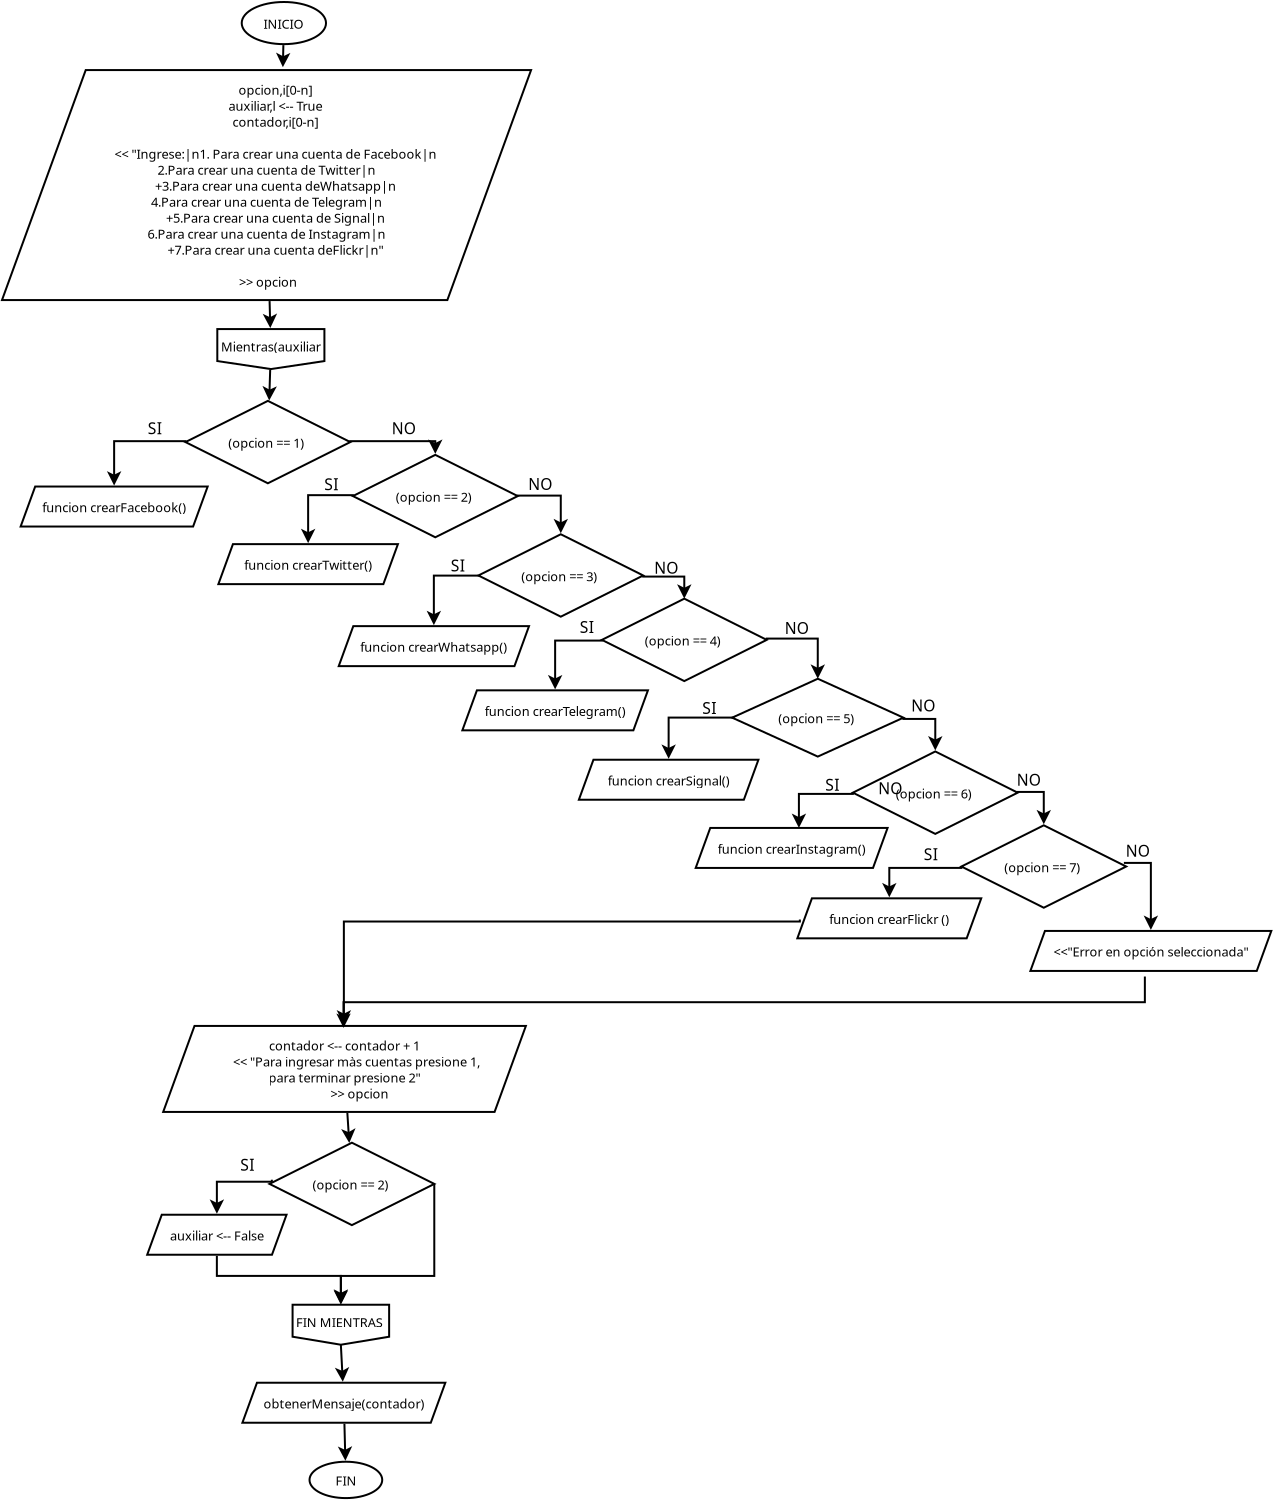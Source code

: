 <?xml version="1.0" encoding="UTF-8"?>
<dia:diagram xmlns:dia="http://www.lysator.liu.se/~alla/dia/">
  <dia:layer name="Fondo" visible="true" active="true">
    <dia:object type="Flowchart - Ellipse" version="0" id="O0">
      <dia:attribute name="obj_pos">
        <dia:point val="25.309,2.105"/>
      </dia:attribute>
      <dia:attribute name="obj_bb">
        <dia:rectangle val="25.259,2.055;29.541,4.245"/>
      </dia:attribute>
      <dia:attribute name="elem_corner">
        <dia:point val="25.309,2.105"/>
      </dia:attribute>
      <dia:attribute name="elem_width">
        <dia:real val="4.182"/>
      </dia:attribute>
      <dia:attribute name="elem_height">
        <dia:real val="2.091"/>
      </dia:attribute>
      <dia:attribute name="show_background">
        <dia:boolean val="true"/>
      </dia:attribute>
      <dia:attribute name="padding">
        <dia:real val="0.354"/>
      </dia:attribute>
      <dia:attribute name="text">
        <dia:composite type="text">
          <dia:attribute name="string">
            <dia:string>#INICIO#</dia:string>
          </dia:attribute>
          <dia:attribute name="font">
            <dia:font family="sans" style="0" name="Helvetica"/>
          </dia:attribute>
          <dia:attribute name="height">
            <dia:real val="0.8"/>
          </dia:attribute>
          <dia:attribute name="pos">
            <dia:point val="27.4,3.39"/>
          </dia:attribute>
          <dia:attribute name="color">
            <dia:color val="#000000"/>
          </dia:attribute>
          <dia:attribute name="alignment">
            <dia:enum val="1"/>
          </dia:attribute>
        </dia:composite>
      </dia:attribute>
    </dia:object>
    <dia:object type="Flowchart - Parallelogram" version="0" id="O1">
      <dia:attribute name="obj_pos">
        <dia:point val="13.548,5.5"/>
      </dia:attribute>
      <dia:attribute name="obj_bb">
        <dia:rectangle val="13.498,5.45;39.569,17.05"/>
      </dia:attribute>
      <dia:attribute name="elem_corner">
        <dia:point val="13.548,5.5"/>
      </dia:attribute>
      <dia:attribute name="elem_width">
        <dia:real val="25.971"/>
      </dia:attribute>
      <dia:attribute name="elem_height">
        <dia:real val="11.5"/>
      </dia:attribute>
      <dia:attribute name="border_width">
        <dia:real val="0.1"/>
      </dia:attribute>
      <dia:attribute name="show_background">
        <dia:boolean val="true"/>
      </dia:attribute>
      <dia:attribute name="shear_angle">
        <dia:real val="70"/>
      </dia:attribute>
      <dia:attribute name="padding">
        <dia:real val="0.5"/>
      </dia:attribute>
      <dia:attribute name="text">
        <dia:composite type="text">
          <dia:attribute name="string">
            <dia:string>#      opcion,i[0-n]
      auxiliar,l &lt;-- True
      contador,i[0-n]

      &lt;&lt; "Ingrese:|n1. Para crear una cuenta de Facebook|n
2.Para crear una cuenta de Twitter|n
      +3.Para crear una cuenta deWhatsapp|n
4.Para crear una cuenta de Telegram|n
      +5.Para crear una cuenta de Signal|n
6.Para crear una cuenta de Instagram|n
      +7.Para crear una cuenta deFlickr|n"

 &gt;&gt; opcion#</dia:string>
          </dia:attribute>
          <dia:attribute name="font">
            <dia:font family="sans" style="0" name="Helvetica"/>
          </dia:attribute>
          <dia:attribute name="height">
            <dia:real val="0.8"/>
          </dia:attribute>
          <dia:attribute name="pos">
            <dia:point val="26.534,6.69"/>
          </dia:attribute>
          <dia:attribute name="color">
            <dia:color val="#000000"/>
          </dia:attribute>
          <dia:attribute name="alignment">
            <dia:enum val="1"/>
          </dia:attribute>
        </dia:composite>
      </dia:attribute>
    </dia:object>
    <dia:object type="Flowchart - Off Page Connector" version="1" id="O2">
      <dia:attribute name="obj_pos">
        <dia:point val="24.146,18.45"/>
      </dia:attribute>
      <dia:attribute name="obj_bb">
        <dia:rectangle val="24.096,18.4;29.404,20.501"/>
      </dia:attribute>
      <dia:attribute name="meta">
        <dia:composite type="dict"/>
      </dia:attribute>
      <dia:attribute name="elem_corner">
        <dia:point val="24.146,18.45"/>
      </dia:attribute>
      <dia:attribute name="elem_width">
        <dia:real val="5.207"/>
      </dia:attribute>
      <dia:attribute name="elem_height">
        <dia:real val="2"/>
      </dia:attribute>
      <dia:attribute name="line_width">
        <dia:real val="0.1"/>
      </dia:attribute>
      <dia:attribute name="line_colour">
        <dia:color val="#000000"/>
      </dia:attribute>
      <dia:attribute name="fill_colour">
        <dia:color val="#ffffff"/>
      </dia:attribute>
      <dia:attribute name="show_background">
        <dia:boolean val="true"/>
      </dia:attribute>
      <dia:attribute name="line_style">
        <dia:enum val="0"/>
        <dia:real val="1"/>
      </dia:attribute>
      <dia:attribute name="padding">
        <dia:real val="0.1"/>
      </dia:attribute>
      <dia:attribute name="text">
        <dia:composite type="text">
          <dia:attribute name="string">
            <dia:string>#Mientras(auxiliar#</dia:string>
          </dia:attribute>
          <dia:attribute name="font">
            <dia:font family="sans" style="0" name="Helvetica"/>
          </dia:attribute>
          <dia:attribute name="height">
            <dia:real val="0.8"/>
          </dia:attribute>
          <dia:attribute name="pos">
            <dia:point val="26.75,19.49"/>
          </dia:attribute>
          <dia:attribute name="color">
            <dia:color val="#000000"/>
          </dia:attribute>
          <dia:attribute name="alignment">
            <dia:enum val="1"/>
          </dia:attribute>
        </dia:composite>
      </dia:attribute>
      <dia:attribute name="flip_horizontal">
        <dia:boolean val="false"/>
      </dia:attribute>
      <dia:attribute name="flip_vertical">
        <dia:boolean val="false"/>
      </dia:attribute>
      <dia:attribute name="subscale">
        <dia:real val="1"/>
      </dia:attribute>
    </dia:object>
    <dia:object type="Flowchart - Diamond" version="0" id="O3">
      <dia:attribute name="obj_pos">
        <dia:point val="22.479,22.04"/>
      </dia:attribute>
      <dia:attribute name="obj_bb">
        <dia:rectangle val="22.429,21.99;30.771,26.21"/>
      </dia:attribute>
      <dia:attribute name="elem_corner">
        <dia:point val="22.479,22.04"/>
      </dia:attribute>
      <dia:attribute name="elem_width">
        <dia:real val="8.241"/>
      </dia:attribute>
      <dia:attribute name="elem_height">
        <dia:real val="4.121"/>
      </dia:attribute>
      <dia:attribute name="show_background">
        <dia:boolean val="true"/>
      </dia:attribute>
      <dia:attribute name="padding">
        <dia:real val="0.354"/>
      </dia:attribute>
      <dia:attribute name="text">
        <dia:composite type="text">
          <dia:attribute name="string">
            <dia:string>#(opcion == 1) #</dia:string>
          </dia:attribute>
          <dia:attribute name="font">
            <dia:font family="sans" style="0" name="Helvetica"/>
          </dia:attribute>
          <dia:attribute name="height">
            <dia:real val="0.8"/>
          </dia:attribute>
          <dia:attribute name="pos">
            <dia:point val="26.6,24.34"/>
          </dia:attribute>
          <dia:attribute name="color">
            <dia:color val="#000000"/>
          </dia:attribute>
          <dia:attribute name="alignment">
            <dia:enum val="1"/>
          </dia:attribute>
        </dia:composite>
      </dia:attribute>
    </dia:object>
    <dia:object type="Flowchart - Diamond" version="0" id="O4">
      <dia:attribute name="obj_pos">
        <dia:point val="30.85,24.74"/>
      </dia:attribute>
      <dia:attribute name="obj_bb">
        <dia:rectangle val="30.8,24.69;39.141,28.911"/>
      </dia:attribute>
      <dia:attribute name="elem_corner">
        <dia:point val="30.85,24.74"/>
      </dia:attribute>
      <dia:attribute name="elem_width">
        <dia:real val="8.241"/>
      </dia:attribute>
      <dia:attribute name="elem_height">
        <dia:real val="4.121"/>
      </dia:attribute>
      <dia:attribute name="show_background">
        <dia:boolean val="true"/>
      </dia:attribute>
      <dia:attribute name="padding">
        <dia:real val="0.354"/>
      </dia:attribute>
      <dia:attribute name="text">
        <dia:composite type="text">
          <dia:attribute name="string">
            <dia:string>#(opcion == 2) #</dia:string>
          </dia:attribute>
          <dia:attribute name="font">
            <dia:font family="sans" style="0" name="Helvetica"/>
          </dia:attribute>
          <dia:attribute name="height">
            <dia:real val="0.8"/>
          </dia:attribute>
          <dia:attribute name="pos">
            <dia:point val="34.971,27.04"/>
          </dia:attribute>
          <dia:attribute name="color">
            <dia:color val="#000000"/>
          </dia:attribute>
          <dia:attribute name="alignment">
            <dia:enum val="1"/>
          </dia:attribute>
        </dia:composite>
      </dia:attribute>
    </dia:object>
    <dia:object type="Flowchart - Diamond" version="0" id="O5">
      <dia:attribute name="obj_pos">
        <dia:point val="37.125,28.71"/>
      </dia:attribute>
      <dia:attribute name="obj_bb">
        <dia:rectangle val="37.075,28.66;45.416,32.881"/>
      </dia:attribute>
      <dia:attribute name="elem_corner">
        <dia:point val="37.125,28.71"/>
      </dia:attribute>
      <dia:attribute name="elem_width">
        <dia:real val="8.241"/>
      </dia:attribute>
      <dia:attribute name="elem_height">
        <dia:real val="4.121"/>
      </dia:attribute>
      <dia:attribute name="show_background">
        <dia:boolean val="true"/>
      </dia:attribute>
      <dia:attribute name="padding">
        <dia:real val="0.354"/>
      </dia:attribute>
      <dia:attribute name="text">
        <dia:composite type="text">
          <dia:attribute name="string">
            <dia:string>#(opcion == 3) #</dia:string>
          </dia:attribute>
          <dia:attribute name="font">
            <dia:font family="sans" style="0" name="Helvetica"/>
          </dia:attribute>
          <dia:attribute name="height">
            <dia:real val="0.8"/>
          </dia:attribute>
          <dia:attribute name="pos">
            <dia:point val="41.246,31.01"/>
          </dia:attribute>
          <dia:attribute name="color">
            <dia:color val="#000000"/>
          </dia:attribute>
          <dia:attribute name="alignment">
            <dia:enum val="1"/>
          </dia:attribute>
        </dia:composite>
      </dia:attribute>
    </dia:object>
    <dia:object type="Flowchart - Diamond" version="0" id="O6">
      <dia:attribute name="obj_pos">
        <dia:point val="43.3,31.93"/>
      </dia:attribute>
      <dia:attribute name="obj_bb">
        <dia:rectangle val="43.25,31.88;51.591,36.101"/>
      </dia:attribute>
      <dia:attribute name="elem_corner">
        <dia:point val="43.3,31.93"/>
      </dia:attribute>
      <dia:attribute name="elem_width">
        <dia:real val="8.241"/>
      </dia:attribute>
      <dia:attribute name="elem_height">
        <dia:real val="4.121"/>
      </dia:attribute>
      <dia:attribute name="show_background">
        <dia:boolean val="true"/>
      </dia:attribute>
      <dia:attribute name="padding">
        <dia:real val="0.354"/>
      </dia:attribute>
      <dia:attribute name="text">
        <dia:composite type="text">
          <dia:attribute name="string">
            <dia:string>#(opcion == 4) #</dia:string>
          </dia:attribute>
          <dia:attribute name="font">
            <dia:font family="sans" style="0" name="Helvetica"/>
          </dia:attribute>
          <dia:attribute name="height">
            <dia:real val="0.8"/>
          </dia:attribute>
          <dia:attribute name="pos">
            <dia:point val="47.421,34.23"/>
          </dia:attribute>
          <dia:attribute name="color">
            <dia:color val="#000000"/>
          </dia:attribute>
          <dia:attribute name="alignment">
            <dia:enum val="1"/>
          </dia:attribute>
        </dia:composite>
      </dia:attribute>
    </dia:object>
    <dia:object type="Flowchart - Diamond" version="0" id="O7">
      <dia:attribute name="obj_pos">
        <dia:point val="49.814,35.934"/>
      </dia:attribute>
      <dia:attribute name="obj_bb">
        <dia:rectangle val="49.764,35.883;58.426,39.876"/>
      </dia:attribute>
      <dia:attribute name="elem_corner">
        <dia:point val="49.814,35.934"/>
      </dia:attribute>
      <dia:attribute name="elem_width">
        <dia:real val="8.563"/>
      </dia:attribute>
      <dia:attribute name="elem_height">
        <dia:real val="3.892"/>
      </dia:attribute>
      <dia:attribute name="show_background">
        <dia:boolean val="true"/>
      </dia:attribute>
      <dia:attribute name="padding">
        <dia:real val="0.354"/>
      </dia:attribute>
      <dia:attribute name="text">
        <dia:composite type="text">
          <dia:attribute name="string">
            <dia:string>#(opcion == 5) #</dia:string>
          </dia:attribute>
          <dia:attribute name="font">
            <dia:font family="sans" style="0" name="Helvetica"/>
          </dia:attribute>
          <dia:attribute name="height">
            <dia:real val="0.8"/>
          </dia:attribute>
          <dia:attribute name="pos">
            <dia:point val="54.095,38.12"/>
          </dia:attribute>
          <dia:attribute name="color">
            <dia:color val="#000000"/>
          </dia:attribute>
          <dia:attribute name="alignment">
            <dia:enum val="1"/>
          </dia:attribute>
        </dia:composite>
      </dia:attribute>
    </dia:object>
    <dia:object type="Flowchart - Diamond" version="0" id="O8">
      <dia:attribute name="obj_pos">
        <dia:point val="55.85,39.57"/>
      </dia:attribute>
      <dia:attribute name="obj_bb">
        <dia:rectangle val="55.8,39.52;64.141,43.741"/>
      </dia:attribute>
      <dia:attribute name="elem_corner">
        <dia:point val="55.85,39.57"/>
      </dia:attribute>
      <dia:attribute name="elem_width">
        <dia:real val="8.241"/>
      </dia:attribute>
      <dia:attribute name="elem_height">
        <dia:real val="4.121"/>
      </dia:attribute>
      <dia:attribute name="show_background">
        <dia:boolean val="true"/>
      </dia:attribute>
      <dia:attribute name="padding">
        <dia:real val="0.354"/>
      </dia:attribute>
      <dia:attribute name="text">
        <dia:composite type="text">
          <dia:attribute name="string">
            <dia:string>#(opcion == 6) #</dia:string>
          </dia:attribute>
          <dia:attribute name="font">
            <dia:font family="sans" style="0" name="Helvetica"/>
          </dia:attribute>
          <dia:attribute name="height">
            <dia:real val="0.8"/>
          </dia:attribute>
          <dia:attribute name="pos">
            <dia:point val="59.971,41.87"/>
          </dia:attribute>
          <dia:attribute name="color">
            <dia:color val="#000000"/>
          </dia:attribute>
          <dia:attribute name="alignment">
            <dia:enum val="1"/>
          </dia:attribute>
        </dia:composite>
      </dia:attribute>
    </dia:object>
    <dia:object type="Flowchart - Parallelogram" version="0" id="O9">
      <dia:attribute name="obj_pos">
        <dia:point val="30.34,33.305"/>
      </dia:attribute>
      <dia:attribute name="obj_bb">
        <dia:rectangle val="30.29,33.255;39.51,35.355"/>
      </dia:attribute>
      <dia:attribute name="elem_corner">
        <dia:point val="30.34,33.305"/>
      </dia:attribute>
      <dia:attribute name="elem_width">
        <dia:real val="9.119"/>
      </dia:attribute>
      <dia:attribute name="elem_height">
        <dia:real val="2"/>
      </dia:attribute>
      <dia:attribute name="show_background">
        <dia:boolean val="true"/>
      </dia:attribute>
      <dia:attribute name="shear_angle">
        <dia:real val="70"/>
      </dia:attribute>
      <dia:attribute name="padding">
        <dia:real val="0.5"/>
      </dia:attribute>
      <dia:attribute name="text">
        <dia:composite type="text">
          <dia:attribute name="string">
            <dia:string>#funcion crearWhatsapp()#</dia:string>
          </dia:attribute>
          <dia:attribute name="font">
            <dia:font family="sans" style="0" name="Helvetica"/>
          </dia:attribute>
          <dia:attribute name="height">
            <dia:real val="0.8"/>
          </dia:attribute>
          <dia:attribute name="pos">
            <dia:point val="34.9,34.545"/>
          </dia:attribute>
          <dia:attribute name="color">
            <dia:color val="#000000"/>
          </dia:attribute>
          <dia:attribute name="alignment">
            <dia:enum val="1"/>
          </dia:attribute>
        </dia:composite>
      </dia:attribute>
    </dia:object>
    <dia:object type="Flowchart - Parallelogram" version="0" id="O10">
      <dia:attribute name="obj_pos">
        <dia:point val="14.425,26.325"/>
      </dia:attribute>
      <dia:attribute name="obj_bb">
        <dia:rectangle val="14.375,26.275;23.452,28.375"/>
      </dia:attribute>
      <dia:attribute name="elem_corner">
        <dia:point val="14.425,26.325"/>
      </dia:attribute>
      <dia:attribute name="elem_width">
        <dia:real val="8.977"/>
      </dia:attribute>
      <dia:attribute name="elem_height">
        <dia:real val="2"/>
      </dia:attribute>
      <dia:attribute name="show_background">
        <dia:boolean val="true"/>
      </dia:attribute>
      <dia:attribute name="shear_angle">
        <dia:real val="70"/>
      </dia:attribute>
      <dia:attribute name="padding">
        <dia:real val="0.5"/>
      </dia:attribute>
      <dia:attribute name="text">
        <dia:composite type="text">
          <dia:attribute name="string">
            <dia:string>#funcion crearFacebook()#</dia:string>
          </dia:attribute>
          <dia:attribute name="font">
            <dia:font family="sans" style="0" name="Helvetica"/>
          </dia:attribute>
          <dia:attribute name="height">
            <dia:real val="0.8"/>
          </dia:attribute>
          <dia:attribute name="pos">
            <dia:point val="18.913,27.565"/>
          </dia:attribute>
          <dia:attribute name="color">
            <dia:color val="#000000"/>
          </dia:attribute>
          <dia:attribute name="alignment">
            <dia:enum val="1"/>
          </dia:attribute>
        </dia:composite>
      </dia:attribute>
    </dia:object>
    <dia:object type="Flowchart - Parallelogram" version="0" id="O11">
      <dia:attribute name="obj_pos">
        <dia:point val="48.191,43.395"/>
      </dia:attribute>
      <dia:attribute name="obj_bb">
        <dia:rectangle val="48.141,43.345;57.435,45.445"/>
      </dia:attribute>
      <dia:attribute name="elem_corner">
        <dia:point val="48.191,43.395"/>
      </dia:attribute>
      <dia:attribute name="elem_width">
        <dia:real val="9.194"/>
      </dia:attribute>
      <dia:attribute name="elem_height">
        <dia:real val="2"/>
      </dia:attribute>
      <dia:attribute name="border_width">
        <dia:real val="0.1"/>
      </dia:attribute>
      <dia:attribute name="show_background">
        <dia:boolean val="true"/>
      </dia:attribute>
      <dia:attribute name="shear_angle">
        <dia:real val="70"/>
      </dia:attribute>
      <dia:attribute name="padding">
        <dia:real val="0.5"/>
      </dia:attribute>
      <dia:attribute name="text">
        <dia:composite type="text">
          <dia:attribute name="string">
            <dia:string>#funcion crearInstagram()#</dia:string>
          </dia:attribute>
          <dia:attribute name="font">
            <dia:font family="sans" style="0" name="Helvetica"/>
          </dia:attribute>
          <dia:attribute name="height">
            <dia:real val="0.8"/>
          </dia:attribute>
          <dia:attribute name="pos">
            <dia:point val="52.788,44.635"/>
          </dia:attribute>
          <dia:attribute name="color">
            <dia:color val="#000000"/>
          </dia:attribute>
          <dia:attribute name="alignment">
            <dia:enum val="1"/>
          </dia:attribute>
        </dia:composite>
      </dia:attribute>
    </dia:object>
    <dia:object type="Flowchart - Parallelogram" version="0" id="O12">
      <dia:attribute name="obj_pos">
        <dia:point val="36.475,36.515"/>
      </dia:attribute>
      <dia:attribute name="obj_bb">
        <dia:rectangle val="36.425,36.465;45.502,38.565"/>
      </dia:attribute>
      <dia:attribute name="elem_corner">
        <dia:point val="36.475,36.515"/>
      </dia:attribute>
      <dia:attribute name="elem_width">
        <dia:real val="8.977"/>
      </dia:attribute>
      <dia:attribute name="elem_height">
        <dia:real val="2"/>
      </dia:attribute>
      <dia:attribute name="show_background">
        <dia:boolean val="true"/>
      </dia:attribute>
      <dia:attribute name="shear_angle">
        <dia:real val="70"/>
      </dia:attribute>
      <dia:attribute name="padding">
        <dia:real val="0.5"/>
      </dia:attribute>
      <dia:attribute name="text">
        <dia:composite type="text">
          <dia:attribute name="string">
            <dia:string>#funcion crearTelegram()#</dia:string>
          </dia:attribute>
          <dia:attribute name="font">
            <dia:font family="sans" style="0" name="Helvetica"/>
          </dia:attribute>
          <dia:attribute name="height">
            <dia:real val="0.8"/>
          </dia:attribute>
          <dia:attribute name="pos">
            <dia:point val="40.963,37.755"/>
          </dia:attribute>
          <dia:attribute name="color">
            <dia:color val="#000000"/>
          </dia:attribute>
          <dia:attribute name="alignment">
            <dia:enum val="1"/>
          </dia:attribute>
        </dia:composite>
      </dia:attribute>
    </dia:object>
    <dia:object type="Flowchart - Parallelogram" version="0" id="O13">
      <dia:attribute name="obj_pos">
        <dia:point val="42.15,39.985"/>
      </dia:attribute>
      <dia:attribute name="obj_bb">
        <dia:rectangle val="42.1,39.935;51.177,42.035"/>
      </dia:attribute>
      <dia:attribute name="elem_corner">
        <dia:point val="42.15,39.985"/>
      </dia:attribute>
      <dia:attribute name="elem_width">
        <dia:real val="8.977"/>
      </dia:attribute>
      <dia:attribute name="elem_height">
        <dia:real val="2"/>
      </dia:attribute>
      <dia:attribute name="show_background">
        <dia:boolean val="true"/>
      </dia:attribute>
      <dia:attribute name="shear_angle">
        <dia:real val="70"/>
      </dia:attribute>
      <dia:attribute name="padding">
        <dia:real val="0.5"/>
      </dia:attribute>
      <dia:attribute name="text">
        <dia:composite type="text">
          <dia:attribute name="string">
            <dia:string>#funcion crearSignal()#</dia:string>
          </dia:attribute>
          <dia:attribute name="font">
            <dia:font family="sans" style="0" name="Helvetica"/>
          </dia:attribute>
          <dia:attribute name="height">
            <dia:real val="0.8"/>
          </dia:attribute>
          <dia:attribute name="pos">
            <dia:point val="46.638,41.225"/>
          </dia:attribute>
          <dia:attribute name="color">
            <dia:color val="#000000"/>
          </dia:attribute>
          <dia:attribute name="alignment">
            <dia:enum val="1"/>
          </dia:attribute>
        </dia:composite>
      </dia:attribute>
    </dia:object>
    <dia:object type="Flowchart - Parallelogram" version="0" id="O14">
      <dia:attribute name="obj_pos">
        <dia:point val="24.125,29.205"/>
      </dia:attribute>
      <dia:attribute name="obj_bb">
        <dia:rectangle val="24.075,29.155;33.152,31.255"/>
      </dia:attribute>
      <dia:attribute name="elem_corner">
        <dia:point val="24.125,29.205"/>
      </dia:attribute>
      <dia:attribute name="elem_width">
        <dia:real val="8.977"/>
      </dia:attribute>
      <dia:attribute name="elem_height">
        <dia:real val="2"/>
      </dia:attribute>
      <dia:attribute name="show_background">
        <dia:boolean val="true"/>
      </dia:attribute>
      <dia:attribute name="shear_angle">
        <dia:real val="70"/>
      </dia:attribute>
      <dia:attribute name="padding">
        <dia:real val="0.5"/>
      </dia:attribute>
      <dia:attribute name="text">
        <dia:composite type="text">
          <dia:attribute name="string">
            <dia:string>#funcion crearTwitter()#</dia:string>
          </dia:attribute>
          <dia:attribute name="font">
            <dia:font family="sans" style="0" name="Helvetica"/>
          </dia:attribute>
          <dia:attribute name="height">
            <dia:real val="0.8"/>
          </dia:attribute>
          <dia:attribute name="pos">
            <dia:point val="28.613,30.445"/>
          </dia:attribute>
          <dia:attribute name="color">
            <dia:color val="#000000"/>
          </dia:attribute>
          <dia:attribute name="alignment">
            <dia:enum val="1"/>
          </dia:attribute>
        </dia:composite>
      </dia:attribute>
    </dia:object>
    <dia:object type="Standard - ZigZagLine" version="1" id="O15">
      <dia:attribute name="obj_pos">
        <dia:point val="22.479,24.1"/>
      </dia:attribute>
      <dia:attribute name="obj_bb">
        <dia:rectangle val="18.552,24.005;22.529,26.388"/>
      </dia:attribute>
      <dia:attribute name="orth_points">
        <dia:point val="22.479,24.1"/>
        <dia:point val="22.479,24.055"/>
        <dia:point val="18.913,24.055"/>
        <dia:point val="18.913,26.276"/>
      </dia:attribute>
      <dia:attribute name="orth_orient">
        <dia:enum val="1"/>
        <dia:enum val="0"/>
        <dia:enum val="1"/>
      </dia:attribute>
      <dia:attribute name="autorouting">
        <dia:boolean val="false"/>
      </dia:attribute>
      <dia:attribute name="end_arrow">
        <dia:enum val="22"/>
      </dia:attribute>
      <dia:attribute name="end_arrow_length">
        <dia:real val="0.5"/>
      </dia:attribute>
      <dia:attribute name="end_arrow_width">
        <dia:real val="0.5"/>
      </dia:attribute>
      <dia:connections>
        <dia:connection handle="0" to="O3" connection="12"/>
        <dia:connection handle="1" to="O10" connection="16"/>
      </dia:connections>
    </dia:object>
    <dia:object type="Standard - ZigZagLine" version="1" id="O16">
      <dia:attribute name="obj_pos">
        <dia:point val="30.721,24.1"/>
      </dia:attribute>
      <dia:attribute name="obj_bb">
        <dia:rectangle val="30.671,24.005;35.333,24.802"/>
      </dia:attribute>
      <dia:attribute name="orth_points">
        <dia:point val="30.721,24.1"/>
        <dia:point val="30.721,24.055"/>
        <dia:point val="34.971,24.055"/>
        <dia:point val="34.971,24.69"/>
      </dia:attribute>
      <dia:attribute name="orth_orient">
        <dia:enum val="1"/>
        <dia:enum val="0"/>
        <dia:enum val="1"/>
      </dia:attribute>
      <dia:attribute name="autorouting">
        <dia:boolean val="false"/>
      </dia:attribute>
      <dia:attribute name="end_arrow">
        <dia:enum val="22"/>
      </dia:attribute>
      <dia:attribute name="end_arrow_length">
        <dia:real val="0.5"/>
      </dia:attribute>
      <dia:attribute name="end_arrow_width">
        <dia:real val="0.5"/>
      </dia:attribute>
      <dia:connections>
        <dia:connection handle="0" to="O3" connection="4"/>
        <dia:connection handle="1" to="O4" connection="16"/>
      </dia:connections>
    </dia:object>
    <dia:object type="Standard - ZigZagLine" version="1" id="O17">
      <dia:attribute name="obj_pos">
        <dia:point val="30.85,26.8"/>
      </dia:attribute>
      <dia:attribute name="obj_bb">
        <dia:rectangle val="28.252,26.705;30.9,29.267"/>
      </dia:attribute>
      <dia:attribute name="orth_points">
        <dia:point val="30.85,26.8"/>
        <dia:point val="30.85,26.755"/>
        <dia:point val="28.613,26.755"/>
        <dia:point val="28.613,29.155"/>
      </dia:attribute>
      <dia:attribute name="orth_orient">
        <dia:enum val="1"/>
        <dia:enum val="0"/>
        <dia:enum val="1"/>
      </dia:attribute>
      <dia:attribute name="autorouting">
        <dia:boolean val="false"/>
      </dia:attribute>
      <dia:attribute name="end_arrow">
        <dia:enum val="22"/>
      </dia:attribute>
      <dia:attribute name="end_arrow_length">
        <dia:real val="0.5"/>
      </dia:attribute>
      <dia:attribute name="end_arrow_width">
        <dia:real val="0.5"/>
      </dia:attribute>
      <dia:connections>
        <dia:connection handle="0" to="O4" connection="12"/>
        <dia:connection handle="1" to="O14" connection="16"/>
      </dia:connections>
    </dia:object>
    <dia:object type="Standard - ZigZagLine" version="1" id="O18">
      <dia:attribute name="obj_pos">
        <dia:point val="39.091,26.8"/>
      </dia:attribute>
      <dia:attribute name="obj_bb">
        <dia:rectangle val="39.041,26.726;41.608,28.772"/>
      </dia:attribute>
      <dia:attribute name="orth_points">
        <dia:point val="39.091,26.8"/>
        <dia:point val="39.091,26.776"/>
        <dia:point val="41.246,26.776"/>
        <dia:point val="41.246,28.66"/>
      </dia:attribute>
      <dia:attribute name="orth_orient">
        <dia:enum val="1"/>
        <dia:enum val="0"/>
        <dia:enum val="1"/>
      </dia:attribute>
      <dia:attribute name="autorouting">
        <dia:boolean val="false"/>
      </dia:attribute>
      <dia:attribute name="end_arrow">
        <dia:enum val="22"/>
      </dia:attribute>
      <dia:attribute name="end_arrow_length">
        <dia:real val="0.5"/>
      </dia:attribute>
      <dia:attribute name="end_arrow_width">
        <dia:real val="0.5"/>
      </dia:attribute>
      <dia:connections>
        <dia:connection handle="0" to="O4" connection="4"/>
        <dia:connection handle="1" to="O5" connection="16"/>
      </dia:connections>
    </dia:object>
    <dia:object type="Standard - ZigZagLine" version="1" id="O19">
      <dia:attribute name="obj_pos">
        <dia:point val="37.125,30.77"/>
      </dia:attribute>
      <dia:attribute name="obj_bb">
        <dia:rectangle val="34.538,30.72;37.175,33.367"/>
      </dia:attribute>
      <dia:attribute name="orth_points">
        <dia:point val="37.125,30.77"/>
        <dia:point val="37.125,30.776"/>
        <dia:point val="34.9,30.776"/>
        <dia:point val="34.9,33.255"/>
      </dia:attribute>
      <dia:attribute name="orth_orient">
        <dia:enum val="1"/>
        <dia:enum val="0"/>
        <dia:enum val="1"/>
      </dia:attribute>
      <dia:attribute name="autorouting">
        <dia:boolean val="false"/>
      </dia:attribute>
      <dia:attribute name="end_arrow">
        <dia:enum val="22"/>
      </dia:attribute>
      <dia:attribute name="end_arrow_length">
        <dia:real val="0.5"/>
      </dia:attribute>
      <dia:attribute name="end_arrow_width">
        <dia:real val="0.5"/>
      </dia:attribute>
      <dia:connections>
        <dia:connection handle="0" to="O5" connection="12"/>
        <dia:connection handle="1" to="O9" connection="16"/>
      </dia:connections>
    </dia:object>
    <dia:object type="Standard - ZigZagLine" version="1" id="O20">
      <dia:attribute name="obj_pos">
        <dia:point val="45.366,30.77"/>
      </dia:attribute>
      <dia:attribute name="obj_bb">
        <dia:rectangle val="45.316,30.72;47.782,32.042"/>
      </dia:attribute>
      <dia:attribute name="orth_points">
        <dia:point val="45.366,30.77"/>
        <dia:point val="45.366,30.826"/>
        <dia:point val="47.421,30.826"/>
        <dia:point val="47.421,31.93"/>
      </dia:attribute>
      <dia:attribute name="orth_orient">
        <dia:enum val="1"/>
        <dia:enum val="0"/>
        <dia:enum val="1"/>
      </dia:attribute>
      <dia:attribute name="autorouting">
        <dia:boolean val="false"/>
      </dia:attribute>
      <dia:attribute name="end_arrow">
        <dia:enum val="22"/>
      </dia:attribute>
      <dia:attribute name="end_arrow_length">
        <dia:real val="0.5"/>
      </dia:attribute>
      <dia:attribute name="end_arrow_width">
        <dia:real val="0.5"/>
      </dia:attribute>
      <dia:connections>
        <dia:connection handle="0" to="O5" connection="4"/>
        <dia:connection handle="1" to="O6" connection="0"/>
      </dia:connections>
    </dia:object>
    <dia:object type="Standard - ZigZagLine" version="1" id="O21">
      <dia:attribute name="obj_pos">
        <dia:point val="43.3,33.99"/>
      </dia:attribute>
      <dia:attribute name="obj_bb">
        <dia:rectangle val="40.602,33.94;43.35,36.577"/>
      </dia:attribute>
      <dia:attribute name="orth_points">
        <dia:point val="43.3,33.99"/>
        <dia:point val="43.3,34.026"/>
        <dia:point val="40.963,34.026"/>
        <dia:point val="40.963,36.465"/>
      </dia:attribute>
      <dia:attribute name="orth_orient">
        <dia:enum val="1"/>
        <dia:enum val="0"/>
        <dia:enum val="1"/>
      </dia:attribute>
      <dia:attribute name="autorouting">
        <dia:boolean val="false"/>
      </dia:attribute>
      <dia:attribute name="end_arrow">
        <dia:enum val="22"/>
      </dia:attribute>
      <dia:attribute name="end_arrow_length">
        <dia:real val="0.5"/>
      </dia:attribute>
      <dia:attribute name="end_arrow_width">
        <dia:real val="0.5"/>
      </dia:attribute>
      <dia:connections>
        <dia:connection handle="0" to="O6" connection="12"/>
        <dia:connection handle="1" to="O12" connection="16"/>
      </dia:connections>
    </dia:object>
    <dia:object type="Standard - ZigZagLine" version="1" id="O22">
      <dia:attribute name="obj_pos">
        <dia:point val="51.541,33.99"/>
      </dia:attribute>
      <dia:attribute name="obj_bb">
        <dia:rectangle val="51.491,33.876;54.457,36.045"/>
      </dia:attribute>
      <dia:attribute name="orth_points">
        <dia:point val="51.541,33.99"/>
        <dia:point val="51.541,33.926"/>
        <dia:point val="54.095,33.926"/>
        <dia:point val="54.095,35.934"/>
      </dia:attribute>
      <dia:attribute name="orth_orient">
        <dia:enum val="1"/>
        <dia:enum val="0"/>
        <dia:enum val="1"/>
      </dia:attribute>
      <dia:attribute name="autorouting">
        <dia:boolean val="false"/>
      </dia:attribute>
      <dia:attribute name="end_arrow">
        <dia:enum val="22"/>
      </dia:attribute>
      <dia:attribute name="end_arrow_length">
        <dia:real val="0.5"/>
      </dia:attribute>
      <dia:attribute name="end_arrow_width">
        <dia:real val="0.5"/>
      </dia:attribute>
      <dia:connections>
        <dia:connection handle="0" to="O6" connection="4"/>
        <dia:connection handle="1" to="O7" connection="0"/>
      </dia:connections>
    </dia:object>
    <dia:object type="Standard - ZigZagLine" version="1" id="O23">
      <dia:attribute name="obj_pos">
        <dia:point val="49.814,37.88"/>
      </dia:attribute>
      <dia:attribute name="obj_bb">
        <dia:rectangle val="46.276,37.826;49.864,40.05"/>
      </dia:attribute>
      <dia:attribute name="orth_points">
        <dia:point val="49.814,37.88"/>
        <dia:point val="49.814,37.876"/>
        <dia:point val="46.638,37.876"/>
        <dia:point val="46.638,39.938"/>
      </dia:attribute>
      <dia:attribute name="orth_orient">
        <dia:enum val="1"/>
        <dia:enum val="0"/>
        <dia:enum val="1"/>
      </dia:attribute>
      <dia:attribute name="autorouting">
        <dia:boolean val="false"/>
      </dia:attribute>
      <dia:attribute name="end_arrow">
        <dia:enum val="22"/>
      </dia:attribute>
      <dia:attribute name="end_arrow_length">
        <dia:real val="0.5"/>
      </dia:attribute>
      <dia:attribute name="end_arrow_width">
        <dia:real val="0.5"/>
      </dia:attribute>
      <dia:connections>
        <dia:connection handle="0" to="O7" connection="12"/>
        <dia:connection handle="1" to="O13" connection="16"/>
      </dia:connections>
    </dia:object>
    <dia:object type="Standard - ZigZagLine" version="1" id="O24">
      <dia:attribute name="obj_pos">
        <dia:point val="58.376,37.88"/>
      </dia:attribute>
      <dia:attribute name="obj_bb">
        <dia:rectangle val="58.326,37.83;60.333,39.632"/>
      </dia:attribute>
      <dia:attribute name="orth_points">
        <dia:point val="58.376,37.88"/>
        <dia:point val="58.376,37.942"/>
        <dia:point val="59.971,37.942"/>
        <dia:point val="59.971,39.52"/>
      </dia:attribute>
      <dia:attribute name="orth_orient">
        <dia:enum val="1"/>
        <dia:enum val="0"/>
        <dia:enum val="1"/>
      </dia:attribute>
      <dia:attribute name="autorouting">
        <dia:boolean val="false"/>
      </dia:attribute>
      <dia:attribute name="end_arrow">
        <dia:enum val="22"/>
      </dia:attribute>
      <dia:attribute name="end_arrow_length">
        <dia:real val="0.5"/>
      </dia:attribute>
      <dia:attribute name="end_arrow_width">
        <dia:real val="0.5"/>
      </dia:attribute>
      <dia:connections>
        <dia:connection handle="0" to="O7" connection="4"/>
        <dia:connection handle="1" to="O8" connection="16"/>
      </dia:connections>
    </dia:object>
    <dia:object type="Standard - ZigZagLine" version="1" id="O25">
      <dia:attribute name="obj_pos">
        <dia:point val="55.85,41.63"/>
      </dia:attribute>
      <dia:attribute name="obj_bb">
        <dia:rectangle val="52.791,41.58;55.9,43.507"/>
      </dia:attribute>
      <dia:attribute name="orth_points">
        <dia:point val="55.85,41.63"/>
        <dia:point val="55.85,41.692"/>
        <dia:point val="53.152,41.692"/>
        <dia:point val="53.152,43.395"/>
      </dia:attribute>
      <dia:attribute name="orth_orient">
        <dia:enum val="1"/>
        <dia:enum val="0"/>
        <dia:enum val="1"/>
      </dia:attribute>
      <dia:attribute name="autorouting">
        <dia:boolean val="false"/>
      </dia:attribute>
      <dia:attribute name="end_arrow">
        <dia:enum val="22"/>
      </dia:attribute>
      <dia:attribute name="end_arrow_length">
        <dia:real val="0.5"/>
      </dia:attribute>
      <dia:attribute name="end_arrow_width">
        <dia:real val="0.5"/>
      </dia:attribute>
      <dia:connections>
        <dia:connection handle="0" to="O8" connection="12"/>
        <dia:connection handle="1" to="O11" connection="2"/>
      </dia:connections>
    </dia:object>
    <dia:object type="Flowchart - Diamond" version="0" id="O26">
      <dia:attribute name="obj_pos">
        <dia:point val="61.275,43.262"/>
      </dia:attribute>
      <dia:attribute name="obj_bb">
        <dia:rectangle val="61.225,43.212;69.566,47.433"/>
      </dia:attribute>
      <dia:attribute name="elem_corner">
        <dia:point val="61.275,43.262"/>
      </dia:attribute>
      <dia:attribute name="elem_width">
        <dia:real val="8.241"/>
      </dia:attribute>
      <dia:attribute name="elem_height">
        <dia:real val="4.121"/>
      </dia:attribute>
      <dia:attribute name="show_background">
        <dia:boolean val="true"/>
      </dia:attribute>
      <dia:attribute name="padding">
        <dia:real val="0.354"/>
      </dia:attribute>
      <dia:attribute name="text">
        <dia:composite type="text">
          <dia:attribute name="string">
            <dia:string>#(opcion == 7) #</dia:string>
          </dia:attribute>
          <dia:attribute name="font">
            <dia:font family="sans" style="0" name="Helvetica"/>
          </dia:attribute>
          <dia:attribute name="height">
            <dia:real val="0.8"/>
          </dia:attribute>
          <dia:attribute name="pos">
            <dia:point val="65.396,45.562"/>
          </dia:attribute>
          <dia:attribute name="color">
            <dia:color val="#000000"/>
          </dia:attribute>
          <dia:attribute name="alignment">
            <dia:enum val="1"/>
          </dia:attribute>
        </dia:composite>
      </dia:attribute>
    </dia:object>
    <dia:object type="Flowchart - Parallelogram" version="0" id="O27">
      <dia:attribute name="obj_pos">
        <dia:point val="53.075,46.912"/>
      </dia:attribute>
      <dia:attribute name="obj_bb">
        <dia:rectangle val="53.025,46.862;62.319,48.962"/>
      </dia:attribute>
      <dia:attribute name="elem_corner">
        <dia:point val="53.075,46.912"/>
      </dia:attribute>
      <dia:attribute name="elem_width">
        <dia:real val="9.194"/>
      </dia:attribute>
      <dia:attribute name="elem_height">
        <dia:real val="2"/>
      </dia:attribute>
      <dia:attribute name="border_width">
        <dia:real val="0.1"/>
      </dia:attribute>
      <dia:attribute name="show_background">
        <dia:boolean val="true"/>
      </dia:attribute>
      <dia:attribute name="shear_angle">
        <dia:real val="70"/>
      </dia:attribute>
      <dia:attribute name="padding">
        <dia:real val="0.5"/>
      </dia:attribute>
      <dia:attribute name="text">
        <dia:composite type="text">
          <dia:attribute name="string">
            <dia:string>#funcion crearFlickr ()#</dia:string>
          </dia:attribute>
          <dia:attribute name="font">
            <dia:font family="sans" style="0" name="Helvetica"/>
          </dia:attribute>
          <dia:attribute name="height">
            <dia:real val="0.8"/>
          </dia:attribute>
          <dia:attribute name="pos">
            <dia:point val="57.672,48.152"/>
          </dia:attribute>
          <dia:attribute name="color">
            <dia:color val="#000000"/>
          </dia:attribute>
          <dia:attribute name="alignment">
            <dia:enum val="1"/>
          </dia:attribute>
        </dia:composite>
      </dia:attribute>
    </dia:object>
    <dia:object type="Standard - ZigZagLine" version="1" id="O28">
      <dia:attribute name="obj_pos">
        <dia:point val="64.091,41.63"/>
      </dia:attribute>
      <dia:attribute name="obj_bb">
        <dia:rectangle val="64.041,41.542;65.758,43.324"/>
      </dia:attribute>
      <dia:attribute name="orth_points">
        <dia:point val="64.091,41.63"/>
        <dia:point val="64.091,41.592"/>
        <dia:point val="65.396,41.592"/>
        <dia:point val="65.396,43.212"/>
      </dia:attribute>
      <dia:attribute name="orth_orient">
        <dia:enum val="1"/>
        <dia:enum val="0"/>
        <dia:enum val="1"/>
      </dia:attribute>
      <dia:attribute name="autorouting">
        <dia:boolean val="false"/>
      </dia:attribute>
      <dia:attribute name="end_arrow">
        <dia:enum val="22"/>
      </dia:attribute>
      <dia:attribute name="end_arrow_length">
        <dia:real val="0.5"/>
      </dia:attribute>
      <dia:attribute name="end_arrow_width">
        <dia:real val="0.5"/>
      </dia:attribute>
      <dia:connections>
        <dia:connection handle="0" to="O8" connection="4"/>
        <dia:connection handle="1" to="O26" connection="16"/>
      </dia:connections>
    </dia:object>
    <dia:object type="Standard - ZigZagLine" version="1" id="O29">
      <dia:attribute name="obj_pos">
        <dia:point val="61.275,45.322"/>
      </dia:attribute>
      <dia:attribute name="obj_bb">
        <dia:rectangle val="57.31,45.273;61.325,46.974"/>
      </dia:attribute>
      <dia:attribute name="orth_points">
        <dia:point val="61.275,45.322"/>
        <dia:point val="61.275,45.392"/>
        <dia:point val="57.672,45.392"/>
        <dia:point val="57.672,46.863"/>
      </dia:attribute>
      <dia:attribute name="orth_orient">
        <dia:enum val="1"/>
        <dia:enum val="0"/>
        <dia:enum val="1"/>
      </dia:attribute>
      <dia:attribute name="autorouting">
        <dia:boolean val="false"/>
      </dia:attribute>
      <dia:attribute name="end_arrow">
        <dia:enum val="22"/>
      </dia:attribute>
      <dia:attribute name="end_arrow_length">
        <dia:real val="0.5"/>
      </dia:attribute>
      <dia:attribute name="end_arrow_width">
        <dia:real val="0.5"/>
      </dia:attribute>
      <dia:connections>
        <dia:connection handle="0" to="O26" connection="12"/>
        <dia:connection handle="1" to="O27" connection="16"/>
      </dia:connections>
    </dia:object>
    <dia:object type="Flowchart - Parallelogram" version="0" id="O30">
      <dia:attribute name="obj_pos">
        <dia:point val="64.909,48.542"/>
      </dia:attribute>
      <dia:attribute name="obj_bb">
        <dia:rectangle val="64.859,48.492;76.641,50.592"/>
      </dia:attribute>
      <dia:attribute name="elem_corner">
        <dia:point val="64.909,48.542"/>
      </dia:attribute>
      <dia:attribute name="elem_width">
        <dia:real val="11.682"/>
      </dia:attribute>
      <dia:attribute name="elem_height">
        <dia:real val="2"/>
      </dia:attribute>
      <dia:attribute name="show_background">
        <dia:boolean val="true"/>
      </dia:attribute>
      <dia:attribute name="shear_angle">
        <dia:real val="70"/>
      </dia:attribute>
      <dia:attribute name="padding">
        <dia:real val="0.5"/>
      </dia:attribute>
      <dia:attribute name="text">
        <dia:composite type="text">
          <dia:attribute name="string">
            <dia:string>#&lt;&lt;"Error en opción seleccionada"#</dia:string>
          </dia:attribute>
          <dia:attribute name="font">
            <dia:font family="sans" style="0" name="Helvetica"/>
          </dia:attribute>
          <dia:attribute name="height">
            <dia:real val="0.8"/>
          </dia:attribute>
          <dia:attribute name="pos">
            <dia:point val="70.75,49.782"/>
          </dia:attribute>
          <dia:attribute name="color">
            <dia:color val="#000000"/>
          </dia:attribute>
          <dia:attribute name="alignment">
            <dia:enum val="1"/>
          </dia:attribute>
        </dia:composite>
      </dia:attribute>
    </dia:object>
    <dia:object type="Standard - ZigZagLine" version="1" id="O31">
      <dia:attribute name="obj_pos">
        <dia:point val="69.4,45.142"/>
      </dia:attribute>
      <dia:attribute name="obj_bb">
        <dia:rectangle val="69.4,45.092;71.112,48.605"/>
      </dia:attribute>
      <dia:attribute name="orth_points">
        <dia:point val="69.4,45.142"/>
        <dia:point val="69.4,45.142"/>
        <dia:point val="70.75,45.142"/>
        <dia:point val="70.75,48.493"/>
      </dia:attribute>
      <dia:attribute name="orth_orient">
        <dia:enum val="1"/>
        <dia:enum val="0"/>
        <dia:enum val="1"/>
      </dia:attribute>
      <dia:attribute name="autorouting">
        <dia:boolean val="false"/>
      </dia:attribute>
      <dia:attribute name="end_arrow">
        <dia:enum val="22"/>
      </dia:attribute>
      <dia:attribute name="end_arrow_length">
        <dia:real val="0.5"/>
      </dia:attribute>
      <dia:attribute name="end_arrow_width">
        <dia:real val="0.5"/>
      </dia:attribute>
      <dia:connections>
        <dia:connection handle="1" to="O30" connection="16"/>
      </dia:connections>
    </dia:object>
    <dia:object type="Standard - Line" version="0" id="O32">
      <dia:attribute name="obj_pos">
        <dia:point val="27.375,4.245"/>
      </dia:attribute>
      <dia:attribute name="obj_bb">
        <dia:rectangle val="27.002,4.194;27.726,5.466"/>
      </dia:attribute>
      <dia:attribute name="conn_endpoints">
        <dia:point val="27.375,4.245"/>
        <dia:point val="27.35,5.355"/>
      </dia:attribute>
      <dia:attribute name="numcp">
        <dia:int val="1"/>
      </dia:attribute>
      <dia:attribute name="end_arrow">
        <dia:enum val="22"/>
      </dia:attribute>
      <dia:attribute name="end_arrow_length">
        <dia:real val="0.5"/>
      </dia:attribute>
      <dia:attribute name="end_arrow_width">
        <dia:real val="0.5"/>
      </dia:attribute>
      <dia:connections>
        <dia:connection handle="0" to="O0" connection="16"/>
      </dia:connections>
    </dia:object>
    <dia:object type="Standard - Line" version="0" id="O33">
      <dia:attribute name="obj_pos">
        <dia:point val="26.687,17.05"/>
      </dia:attribute>
      <dia:attribute name="obj_bb">
        <dia:rectangle val="26.344,16.999;27.068,18.512"/>
      </dia:attribute>
      <dia:attribute name="conn_endpoints">
        <dia:point val="26.687,17.05"/>
        <dia:point val="26.722,18.401"/>
      </dia:attribute>
      <dia:attribute name="numcp">
        <dia:int val="1"/>
      </dia:attribute>
      <dia:attribute name="end_arrow">
        <dia:enum val="22"/>
      </dia:attribute>
      <dia:attribute name="end_arrow_length">
        <dia:real val="0.5"/>
      </dia:attribute>
      <dia:attribute name="end_arrow_width">
        <dia:real val="0.5"/>
      </dia:attribute>
      <dia:connections>
        <dia:connection handle="0" to="O1" connection="16"/>
        <dia:connection handle="1" to="O2" connection="16"/>
      </dia:connections>
    </dia:object>
    <dia:object type="Standard - Line" version="0" id="O34">
      <dia:attribute name="obj_pos">
        <dia:point val="26.716,20.495"/>
      </dia:attribute>
      <dia:attribute name="obj_bb">
        <dia:rectangle val="26.325,20.443;27.048,22.135"/>
      </dia:attribute>
      <dia:attribute name="conn_endpoints">
        <dia:point val="26.716,20.495"/>
        <dia:point val="26.667,22.024"/>
      </dia:attribute>
      <dia:attribute name="numcp">
        <dia:int val="1"/>
      </dia:attribute>
      <dia:attribute name="end_arrow">
        <dia:enum val="22"/>
      </dia:attribute>
      <dia:attribute name="end_arrow_length">
        <dia:real val="0.5"/>
      </dia:attribute>
      <dia:attribute name="end_arrow_width">
        <dia:real val="0.5"/>
      </dia:attribute>
      <dia:connections>
        <dia:connection handle="0" to="O2" connection="16"/>
        <dia:connection handle="1" to="O3" connection="16"/>
      </dia:connections>
    </dia:object>
    <dia:object type="Standard - Text" version="1" id="O35">
      <dia:attribute name="obj_pos">
        <dia:point val="20.6,23.704"/>
      </dia:attribute>
      <dia:attribute name="obj_bb">
        <dia:rectangle val="20.6,22.924;21.325,23.864"/>
      </dia:attribute>
      <dia:attribute name="text">
        <dia:composite type="text">
          <dia:attribute name="string">
            <dia:string>#SI#</dia:string>
          </dia:attribute>
          <dia:attribute name="font">
            <dia:font family="sans" style="0" name="Helvetica"/>
          </dia:attribute>
          <dia:attribute name="height">
            <dia:real val="0.976"/>
          </dia:attribute>
          <dia:attribute name="pos">
            <dia:point val="20.6,23.704"/>
          </dia:attribute>
          <dia:attribute name="color">
            <dia:color val="#000000"/>
          </dia:attribute>
          <dia:attribute name="alignment">
            <dia:enum val="0"/>
          </dia:attribute>
        </dia:composite>
      </dia:attribute>
      <dia:attribute name="valign">
        <dia:enum val="3"/>
      </dia:attribute>
    </dia:object>
    <dia:object type="Standard - Text" version="1" id="O36">
      <dia:attribute name="obj_pos">
        <dia:point val="32.8,23.704"/>
      </dia:attribute>
      <dia:attribute name="obj_bb">
        <dia:rectangle val="32.8,22.924;33.873,23.864"/>
      </dia:attribute>
      <dia:attribute name="text">
        <dia:composite type="text">
          <dia:attribute name="string">
            <dia:string>#NO#</dia:string>
          </dia:attribute>
          <dia:attribute name="font">
            <dia:font family="sans" style="0" name="Helvetica"/>
          </dia:attribute>
          <dia:attribute name="height">
            <dia:real val="0.976"/>
          </dia:attribute>
          <dia:attribute name="pos">
            <dia:point val="32.8,23.704"/>
          </dia:attribute>
          <dia:attribute name="color">
            <dia:color val="#000000"/>
          </dia:attribute>
          <dia:attribute name="alignment">
            <dia:enum val="0"/>
          </dia:attribute>
        </dia:composite>
      </dia:attribute>
      <dia:attribute name="valign">
        <dia:enum val="3"/>
      </dia:attribute>
    </dia:object>
    <dia:object type="Standard - Text" version="1" id="O37">
      <dia:attribute name="obj_pos">
        <dia:point val="29.425,26.505"/>
      </dia:attribute>
      <dia:attribute name="obj_bb">
        <dia:rectangle val="29.425,25.724;30.15,26.665"/>
      </dia:attribute>
      <dia:attribute name="text">
        <dia:composite type="text">
          <dia:attribute name="string">
            <dia:string>#SI#</dia:string>
          </dia:attribute>
          <dia:attribute name="font">
            <dia:font family="sans" style="0" name="Helvetica"/>
          </dia:attribute>
          <dia:attribute name="height">
            <dia:real val="0.976"/>
          </dia:attribute>
          <dia:attribute name="pos">
            <dia:point val="29.425,26.505"/>
          </dia:attribute>
          <dia:attribute name="color">
            <dia:color val="#000000"/>
          </dia:attribute>
          <dia:attribute name="alignment">
            <dia:enum val="0"/>
          </dia:attribute>
        </dia:composite>
      </dia:attribute>
      <dia:attribute name="valign">
        <dia:enum val="3"/>
      </dia:attribute>
    </dia:object>
    <dia:object type="Standard - Text" version="1" id="O38">
      <dia:attribute name="obj_pos">
        <dia:point val="35.75,30.575"/>
      </dia:attribute>
      <dia:attribute name="obj_bb">
        <dia:rectangle val="35.75,29.794;36.475,30.735"/>
      </dia:attribute>
      <dia:attribute name="text">
        <dia:composite type="text">
          <dia:attribute name="string">
            <dia:string>#SI#</dia:string>
          </dia:attribute>
          <dia:attribute name="font">
            <dia:font family="sans" style="0" name="Helvetica"/>
          </dia:attribute>
          <dia:attribute name="height">
            <dia:real val="0.976"/>
          </dia:attribute>
          <dia:attribute name="pos">
            <dia:point val="35.75,30.575"/>
          </dia:attribute>
          <dia:attribute name="color">
            <dia:color val="#000000"/>
          </dia:attribute>
          <dia:attribute name="alignment">
            <dia:enum val="0"/>
          </dia:attribute>
        </dia:composite>
      </dia:attribute>
      <dia:attribute name="valign">
        <dia:enum val="3"/>
      </dia:attribute>
    </dia:object>
    <dia:object type="Standard - Text" version="1" id="O39">
      <dia:attribute name="obj_pos">
        <dia:point val="48.325,37.694"/>
      </dia:attribute>
      <dia:attribute name="obj_bb">
        <dia:rectangle val="48.325,36.914;49.05,37.855"/>
      </dia:attribute>
      <dia:attribute name="text">
        <dia:composite type="text">
          <dia:attribute name="string">
            <dia:string>#SI#</dia:string>
          </dia:attribute>
          <dia:attribute name="font">
            <dia:font family="sans" style="0" name="Helvetica"/>
          </dia:attribute>
          <dia:attribute name="height">
            <dia:real val="0.976"/>
          </dia:attribute>
          <dia:attribute name="pos">
            <dia:point val="48.325,37.694"/>
          </dia:attribute>
          <dia:attribute name="color">
            <dia:color val="#000000"/>
          </dia:attribute>
          <dia:attribute name="alignment">
            <dia:enum val="0"/>
          </dia:attribute>
        </dia:composite>
      </dia:attribute>
      <dia:attribute name="valign">
        <dia:enum val="3"/>
      </dia:attribute>
    </dia:object>
    <dia:object type="Standard - Text" version="1" id="O40">
      <dia:attribute name="obj_pos">
        <dia:point val="42.2,33.652"/>
      </dia:attribute>
      <dia:attribute name="obj_bb">
        <dia:rectangle val="42.2,32.872;42.925,33.812"/>
      </dia:attribute>
      <dia:attribute name="text">
        <dia:composite type="text">
          <dia:attribute name="string">
            <dia:string>#SI#</dia:string>
          </dia:attribute>
          <dia:attribute name="font">
            <dia:font family="sans" style="0" name="Helvetica"/>
          </dia:attribute>
          <dia:attribute name="height">
            <dia:real val="0.976"/>
          </dia:attribute>
          <dia:attribute name="pos">
            <dia:point val="42.2,33.652"/>
          </dia:attribute>
          <dia:attribute name="color">
            <dia:color val="#000000"/>
          </dia:attribute>
          <dia:attribute name="alignment">
            <dia:enum val="0"/>
          </dia:attribute>
        </dia:composite>
      </dia:attribute>
      <dia:attribute name="valign">
        <dia:enum val="3"/>
      </dia:attribute>
    </dia:object>
    <dia:object type="Standard - Text" version="1" id="O41">
      <dia:attribute name="obj_pos">
        <dia:point val="54.475,41.535"/>
      </dia:attribute>
      <dia:attribute name="obj_bb">
        <dia:rectangle val="54.475,40.755;55.2,41.694"/>
      </dia:attribute>
      <dia:attribute name="text">
        <dia:composite type="text">
          <dia:attribute name="string">
            <dia:string>#SI#</dia:string>
          </dia:attribute>
          <dia:attribute name="font">
            <dia:font family="sans" style="0" name="Helvetica"/>
          </dia:attribute>
          <dia:attribute name="height">
            <dia:real val="0.976"/>
          </dia:attribute>
          <dia:attribute name="pos">
            <dia:point val="54.475,41.535"/>
          </dia:attribute>
          <dia:attribute name="color">
            <dia:color val="#000000"/>
          </dia:attribute>
          <dia:attribute name="alignment">
            <dia:enum val="0"/>
          </dia:attribute>
        </dia:composite>
      </dia:attribute>
      <dia:attribute name="valign">
        <dia:enum val="3"/>
      </dia:attribute>
    </dia:object>
    <dia:object type="Standard - Text" version="1" id="O42">
      <dia:attribute name="obj_pos">
        <dia:point val="59.4,45.005"/>
      </dia:attribute>
      <dia:attribute name="obj_bb">
        <dia:rectangle val="59.4,44.224;60.125,45.164"/>
      </dia:attribute>
      <dia:attribute name="text">
        <dia:composite type="text">
          <dia:attribute name="string">
            <dia:string>#SI#</dia:string>
          </dia:attribute>
          <dia:attribute name="font">
            <dia:font family="sans" style="0" name="Helvetica"/>
          </dia:attribute>
          <dia:attribute name="height">
            <dia:real val="0.976"/>
          </dia:attribute>
          <dia:attribute name="pos">
            <dia:point val="59.4,45.005"/>
          </dia:attribute>
          <dia:attribute name="color">
            <dia:color val="#000000"/>
          </dia:attribute>
          <dia:attribute name="alignment">
            <dia:enum val="0"/>
          </dia:attribute>
        </dia:composite>
      </dia:attribute>
      <dia:attribute name="valign">
        <dia:enum val="3"/>
      </dia:attribute>
    </dia:object>
    <dia:object type="Standard - Text" version="1" id="O43">
      <dia:attribute name="obj_pos">
        <dia:point val="39.625,26.492"/>
      </dia:attribute>
      <dia:attribute name="obj_bb">
        <dia:rectangle val="39.625,25.712;40.698,26.652"/>
      </dia:attribute>
      <dia:attribute name="text">
        <dia:composite type="text">
          <dia:attribute name="string">
            <dia:string>#NO#</dia:string>
          </dia:attribute>
          <dia:attribute name="font">
            <dia:font family="sans" style="0" name="Helvetica"/>
          </dia:attribute>
          <dia:attribute name="height">
            <dia:real val="0.976"/>
          </dia:attribute>
          <dia:attribute name="pos">
            <dia:point val="39.625,26.492"/>
          </dia:attribute>
          <dia:attribute name="color">
            <dia:color val="#000000"/>
          </dia:attribute>
          <dia:attribute name="alignment">
            <dia:enum val="0"/>
          </dia:attribute>
        </dia:composite>
      </dia:attribute>
      <dia:attribute name="valign">
        <dia:enum val="3"/>
      </dia:attribute>
    </dia:object>
    <dia:object type="Standard - Text" version="1" id="O44">
      <dia:attribute name="obj_pos">
        <dia:point val="45.925,30.682"/>
      </dia:attribute>
      <dia:attribute name="obj_bb">
        <dia:rectangle val="45.925,29.902;46.998,30.842"/>
      </dia:attribute>
      <dia:attribute name="text">
        <dia:composite type="text">
          <dia:attribute name="string">
            <dia:string>#NO#</dia:string>
          </dia:attribute>
          <dia:attribute name="font">
            <dia:font family="sans" style="0" name="Helvetica"/>
          </dia:attribute>
          <dia:attribute name="height">
            <dia:real val="0.976"/>
          </dia:attribute>
          <dia:attribute name="pos">
            <dia:point val="45.925,30.682"/>
          </dia:attribute>
          <dia:attribute name="color">
            <dia:color val="#000000"/>
          </dia:attribute>
          <dia:attribute name="alignment">
            <dia:enum val="0"/>
          </dia:attribute>
        </dia:composite>
      </dia:attribute>
      <dia:attribute name="valign">
        <dia:enum val="3"/>
      </dia:attribute>
    </dia:object>
    <dia:object type="Standard - Text" version="1" id="O45">
      <dia:attribute name="obj_pos">
        <dia:point val="52.45,33.702"/>
      </dia:attribute>
      <dia:attribute name="obj_bb">
        <dia:rectangle val="52.45,32.922;53.523,33.862"/>
      </dia:attribute>
      <dia:attribute name="text">
        <dia:composite type="text">
          <dia:attribute name="string">
            <dia:string>#NO#</dia:string>
          </dia:attribute>
          <dia:attribute name="font">
            <dia:font family="sans" style="0" name="Helvetica"/>
          </dia:attribute>
          <dia:attribute name="height">
            <dia:real val="0.976"/>
          </dia:attribute>
          <dia:attribute name="pos">
            <dia:point val="52.45,33.702"/>
          </dia:attribute>
          <dia:attribute name="color">
            <dia:color val="#000000"/>
          </dia:attribute>
          <dia:attribute name="alignment">
            <dia:enum val="0"/>
          </dia:attribute>
        </dia:composite>
      </dia:attribute>
      <dia:attribute name="valign">
        <dia:enum val="3"/>
      </dia:attribute>
    </dia:object>
    <dia:object type="Standard - Text" version="1" id="O46">
      <dia:attribute name="obj_pos">
        <dia:point val="58.775,37.572"/>
      </dia:attribute>
      <dia:attribute name="obj_bb">
        <dia:rectangle val="58.775,36.792;59.848,37.732"/>
      </dia:attribute>
      <dia:attribute name="text">
        <dia:composite type="text">
          <dia:attribute name="string">
            <dia:string>#NO#</dia:string>
          </dia:attribute>
          <dia:attribute name="font">
            <dia:font family="sans" style="0" name="Helvetica"/>
          </dia:attribute>
          <dia:attribute name="height">
            <dia:real val="0.976"/>
          </dia:attribute>
          <dia:attribute name="pos">
            <dia:point val="58.775,37.572"/>
          </dia:attribute>
          <dia:attribute name="color">
            <dia:color val="#000000"/>
          </dia:attribute>
          <dia:attribute name="alignment">
            <dia:enum val="0"/>
          </dia:attribute>
        </dia:composite>
      </dia:attribute>
      <dia:attribute name="valign">
        <dia:enum val="3"/>
      </dia:attribute>
    </dia:object>
    <dia:object type="Standard - Text" version="1" id="O47">
      <dia:attribute name="obj_pos">
        <dia:point val="64.041,41.28"/>
      </dia:attribute>
      <dia:attribute name="obj_bb">
        <dia:rectangle val="64.041,40.5;65.114,41.44"/>
      </dia:attribute>
      <dia:attribute name="text">
        <dia:composite type="text">
          <dia:attribute name="string">
            <dia:string>#NO#</dia:string>
          </dia:attribute>
          <dia:attribute name="font">
            <dia:font family="sans" style="0" name="Helvetica"/>
          </dia:attribute>
          <dia:attribute name="height">
            <dia:real val="0.976"/>
          </dia:attribute>
          <dia:attribute name="pos">
            <dia:point val="64.041,41.28"/>
          </dia:attribute>
          <dia:attribute name="color">
            <dia:color val="#000000"/>
          </dia:attribute>
          <dia:attribute name="alignment">
            <dia:enum val="0"/>
          </dia:attribute>
        </dia:composite>
      </dia:attribute>
      <dia:attribute name="valign">
        <dia:enum val="3"/>
      </dia:attribute>
    </dia:object>
    <dia:object type="Standard - Text" version="1" id="O48">
      <dia:attribute name="obj_pos">
        <dia:point val="57.125,41.712"/>
      </dia:attribute>
      <dia:attribute name="obj_bb">
        <dia:rectangle val="57.125,40.932;58.198,41.872"/>
      </dia:attribute>
      <dia:attribute name="text">
        <dia:composite type="text">
          <dia:attribute name="string">
            <dia:string>#NO#</dia:string>
          </dia:attribute>
          <dia:attribute name="font">
            <dia:font family="sans" style="0" name="Helvetica"/>
          </dia:attribute>
          <dia:attribute name="height">
            <dia:real val="0.976"/>
          </dia:attribute>
          <dia:attribute name="pos">
            <dia:point val="57.125,41.712"/>
          </dia:attribute>
          <dia:attribute name="color">
            <dia:color val="#000000"/>
          </dia:attribute>
          <dia:attribute name="alignment">
            <dia:enum val="0"/>
          </dia:attribute>
        </dia:composite>
      </dia:attribute>
      <dia:attribute name="valign">
        <dia:enum val="3"/>
      </dia:attribute>
    </dia:object>
    <dia:object type="Standard - Text" version="1" id="O49">
      <dia:attribute name="obj_pos">
        <dia:point val="69.5,44.832"/>
      </dia:attribute>
      <dia:attribute name="obj_bb">
        <dia:rectangle val="69.5,44.052;70.573,44.992"/>
      </dia:attribute>
      <dia:attribute name="text">
        <dia:composite type="text">
          <dia:attribute name="string">
            <dia:string>#NO#</dia:string>
          </dia:attribute>
          <dia:attribute name="font">
            <dia:font family="sans" style="0" name="Helvetica"/>
          </dia:attribute>
          <dia:attribute name="height">
            <dia:real val="0.976"/>
          </dia:attribute>
          <dia:attribute name="pos">
            <dia:point val="69.5,44.832"/>
          </dia:attribute>
          <dia:attribute name="color">
            <dia:color val="#000000"/>
          </dia:attribute>
          <dia:attribute name="alignment">
            <dia:enum val="0"/>
          </dia:attribute>
        </dia:composite>
      </dia:attribute>
      <dia:attribute name="valign">
        <dia:enum val="3"/>
      </dia:attribute>
    </dia:object>
    <dia:object type="Flowchart - Ellipse" version="0" id="O50">
      <dia:attribute name="obj_pos">
        <dia:point val="28.688,75.086"/>
      </dia:attribute>
      <dia:attribute name="obj_bb">
        <dia:rectangle val="28.637,75.036;32.363,76.948"/>
      </dia:attribute>
      <dia:attribute name="elem_corner">
        <dia:point val="28.688,75.086"/>
      </dia:attribute>
      <dia:attribute name="elem_width">
        <dia:real val="3.625"/>
      </dia:attribute>
      <dia:attribute name="elem_height">
        <dia:real val="1.813"/>
      </dia:attribute>
      <dia:attribute name="show_background">
        <dia:boolean val="true"/>
      </dia:attribute>
      <dia:attribute name="padding">
        <dia:real val="0.354"/>
      </dia:attribute>
      <dia:attribute name="text">
        <dia:composite type="text">
          <dia:attribute name="string">
            <dia:string>#FIN#</dia:string>
          </dia:attribute>
          <dia:attribute name="font">
            <dia:font family="sans" style="0" name="Helvetica"/>
          </dia:attribute>
          <dia:attribute name="height">
            <dia:real val="0.8"/>
          </dia:attribute>
          <dia:attribute name="pos">
            <dia:point val="30.5,76.232"/>
          </dia:attribute>
          <dia:attribute name="color">
            <dia:color val="#000000"/>
          </dia:attribute>
          <dia:attribute name="alignment">
            <dia:enum val="1"/>
          </dia:attribute>
        </dia:composite>
      </dia:attribute>
    </dia:object>
    <dia:object type="Flowchart - Parallelogram" version="0" id="O51">
      <dia:attribute name="obj_pos">
        <dia:point val="21.419,53.292"/>
      </dia:attribute>
      <dia:attribute name="obj_bb">
        <dia:rectangle val="21.369,53.242;39.499,57.642"/>
      </dia:attribute>
      <dia:attribute name="elem_corner">
        <dia:point val="21.419,53.292"/>
      </dia:attribute>
      <dia:attribute name="elem_width">
        <dia:real val="18.03"/>
      </dia:attribute>
      <dia:attribute name="elem_height">
        <dia:real val="4.3"/>
      </dia:attribute>
      <dia:attribute name="show_background">
        <dia:boolean val="true"/>
      </dia:attribute>
      <dia:attribute name="shear_angle">
        <dia:real val="70"/>
      </dia:attribute>
      <dia:attribute name="padding">
        <dia:real val="0.5"/>
      </dia:attribute>
      <dia:attribute name="text">
        <dia:composite type="text">
          <dia:attribute name="string">
            <dia:string>#contador &lt;-- contador + 1
         &lt;&lt; "Para ingresar màs cuentas presione 1, 
para terminar presione 2"
	  &gt;&gt; opcion#</dia:string>
          </dia:attribute>
          <dia:attribute name="font">
            <dia:font family="sans" style="0" name="Helvetica"/>
          </dia:attribute>
          <dia:attribute name="height">
            <dia:real val="0.8"/>
          </dia:attribute>
          <dia:attribute name="pos">
            <dia:point val="30.434,54.482"/>
          </dia:attribute>
          <dia:attribute name="color">
            <dia:color val="#000000"/>
          </dia:attribute>
          <dia:attribute name="alignment">
            <dia:enum val="1"/>
          </dia:attribute>
        </dia:composite>
      </dia:attribute>
    </dia:object>
    <dia:object type="Flowchart - Diamond" version="0" id="O52">
      <dia:attribute name="obj_pos">
        <dia:point val="26.68,59.132"/>
      </dia:attribute>
      <dia:attribute name="obj_bb">
        <dia:rectangle val="26.63,59.082;34.971,63.303"/>
      </dia:attribute>
      <dia:attribute name="elem_corner">
        <dia:point val="26.68,59.132"/>
      </dia:attribute>
      <dia:attribute name="elem_width">
        <dia:real val="8.241"/>
      </dia:attribute>
      <dia:attribute name="elem_height">
        <dia:real val="4.121"/>
      </dia:attribute>
      <dia:attribute name="show_background">
        <dia:boolean val="true"/>
      </dia:attribute>
      <dia:attribute name="padding">
        <dia:real val="0.354"/>
      </dia:attribute>
      <dia:attribute name="text">
        <dia:composite type="text">
          <dia:attribute name="string">
            <dia:string>#(opcion == 2) #</dia:string>
          </dia:attribute>
          <dia:attribute name="font">
            <dia:font family="sans" style="0" name="Helvetica"/>
          </dia:attribute>
          <dia:attribute name="height">
            <dia:real val="0.8"/>
          </dia:attribute>
          <dia:attribute name="pos">
            <dia:point val="30.8,61.432"/>
          </dia:attribute>
          <dia:attribute name="color">
            <dia:color val="#000000"/>
          </dia:attribute>
          <dia:attribute name="alignment">
            <dia:enum val="1"/>
          </dia:attribute>
        </dia:composite>
      </dia:attribute>
    </dia:object>
    <dia:object type="Flowchart - Parallelogram" version="0" id="O53">
      <dia:attribute name="obj_pos">
        <dia:point val="20.597,62.733"/>
      </dia:attribute>
      <dia:attribute name="obj_bb">
        <dia:rectangle val="20.547,62.683;27.553,64.783"/>
      </dia:attribute>
      <dia:attribute name="elem_corner">
        <dia:point val="20.597,62.733"/>
      </dia:attribute>
      <dia:attribute name="elem_width">
        <dia:real val="6.907"/>
      </dia:attribute>
      <dia:attribute name="elem_height">
        <dia:real val="2"/>
      </dia:attribute>
      <dia:attribute name="show_background">
        <dia:boolean val="true"/>
      </dia:attribute>
      <dia:attribute name="shear_angle">
        <dia:real val="70"/>
      </dia:attribute>
      <dia:attribute name="padding">
        <dia:real val="0.5"/>
      </dia:attribute>
      <dia:attribute name="text">
        <dia:composite type="text">
          <dia:attribute name="string">
            <dia:string>#auxiliar &lt;-- False#</dia:string>
          </dia:attribute>
          <dia:attribute name="font">
            <dia:font family="sans" style="0" name="Helvetica"/>
          </dia:attribute>
          <dia:attribute name="height">
            <dia:real val="0.8"/>
          </dia:attribute>
          <dia:attribute name="pos">
            <dia:point val="24.05,63.973"/>
          </dia:attribute>
          <dia:attribute name="color">
            <dia:color val="#000000"/>
          </dia:attribute>
          <dia:attribute name="alignment">
            <dia:enum val="1"/>
          </dia:attribute>
        </dia:composite>
      </dia:attribute>
    </dia:object>
    <dia:object type="Standard - ZigZagLine" version="1" id="O54">
      <dia:attribute name="obj_pos">
        <dia:point val="26.8,60.983"/>
      </dia:attribute>
      <dia:attribute name="obj_bb">
        <dia:rectangle val="23.688,60.933;26.85,62.797"/>
      </dia:attribute>
      <dia:attribute name="orth_points">
        <dia:point val="26.8,60.983"/>
        <dia:point val="26.8,61.083"/>
        <dia:point val="24.05,61.083"/>
        <dia:point val="24.05,62.685"/>
      </dia:attribute>
      <dia:attribute name="orth_orient">
        <dia:enum val="1"/>
        <dia:enum val="0"/>
        <dia:enum val="1"/>
      </dia:attribute>
      <dia:attribute name="autorouting">
        <dia:boolean val="false"/>
      </dia:attribute>
      <dia:attribute name="end_arrow">
        <dia:enum val="22"/>
      </dia:attribute>
      <dia:attribute name="end_arrow_length">
        <dia:real val="0.5"/>
      </dia:attribute>
      <dia:attribute name="end_arrow_width">
        <dia:real val="0.5"/>
      </dia:attribute>
      <dia:connections>
        <dia:connection handle="1" to="O53" connection="16"/>
      </dia:connections>
    </dia:object>
    <dia:object type="Standard - Text" version="1" id="O55">
      <dia:attribute name="obj_pos">
        <dia:point val="25.225,60.533"/>
      </dia:attribute>
      <dia:attribute name="obj_bb">
        <dia:rectangle val="25.225,59.753;25.95,60.693"/>
      </dia:attribute>
      <dia:attribute name="text">
        <dia:composite type="text">
          <dia:attribute name="string">
            <dia:string>#SI#</dia:string>
          </dia:attribute>
          <dia:attribute name="font">
            <dia:font family="sans" style="0" name="Helvetica"/>
          </dia:attribute>
          <dia:attribute name="height">
            <dia:real val="0.976"/>
          </dia:attribute>
          <dia:attribute name="pos">
            <dia:point val="25.225,60.533"/>
          </dia:attribute>
          <dia:attribute name="color">
            <dia:color val="#000000"/>
          </dia:attribute>
          <dia:attribute name="alignment">
            <dia:enum val="0"/>
          </dia:attribute>
        </dia:composite>
      </dia:attribute>
      <dia:attribute name="valign">
        <dia:enum val="3"/>
      </dia:attribute>
    </dia:object>
    <dia:object type="Flowchart - Parallelogram" version="0" id="O56">
      <dia:attribute name="obj_pos">
        <dia:point val="25.602,71.133"/>
      </dia:attribute>
      <dia:attribute name="obj_bb">
        <dia:rectangle val="25.552,71.083;35.248,73.183"/>
      </dia:attribute>
      <dia:attribute name="elem_corner">
        <dia:point val="25.602,71.133"/>
      </dia:attribute>
      <dia:attribute name="elem_width">
        <dia:real val="9.597"/>
      </dia:attribute>
      <dia:attribute name="elem_height">
        <dia:real val="2"/>
      </dia:attribute>
      <dia:attribute name="show_background">
        <dia:boolean val="true"/>
      </dia:attribute>
      <dia:attribute name="shear_angle">
        <dia:real val="70"/>
      </dia:attribute>
      <dia:attribute name="padding">
        <dia:real val="0.5"/>
      </dia:attribute>
      <dia:attribute name="text">
        <dia:composite type="text">
          <dia:attribute name="string">
            <dia:string>#obtenerMensaje(contador)#</dia:string>
          </dia:attribute>
          <dia:attribute name="font">
            <dia:font family="sans" style="0" name="Helvetica"/>
          </dia:attribute>
          <dia:attribute name="height">
            <dia:real val="0.8"/>
          </dia:attribute>
          <dia:attribute name="pos">
            <dia:point val="30.4,72.373"/>
          </dia:attribute>
          <dia:attribute name="color">
            <dia:color val="#000000"/>
          </dia:attribute>
          <dia:attribute name="alignment">
            <dia:enum val="1"/>
          </dia:attribute>
        </dia:composite>
      </dia:attribute>
    </dia:object>
    <dia:object type="Flowchart - Off Page Connector" version="1" id="O57">
      <dia:attribute name="obj_pos">
        <dia:point val="27.881,67.233"/>
      </dia:attribute>
      <dia:attribute name="obj_bb">
        <dia:rectangle val="27.831,67.183;32.669,69.284"/>
      </dia:attribute>
      <dia:attribute name="meta">
        <dia:composite type="dict"/>
      </dia:attribute>
      <dia:attribute name="elem_corner">
        <dia:point val="27.881,67.233"/>
      </dia:attribute>
      <dia:attribute name="elem_width">
        <dia:real val="4.737"/>
      </dia:attribute>
      <dia:attribute name="elem_height">
        <dia:real val="2"/>
      </dia:attribute>
      <dia:attribute name="line_width">
        <dia:real val="0.1"/>
      </dia:attribute>
      <dia:attribute name="line_colour">
        <dia:color val="#000000"/>
      </dia:attribute>
      <dia:attribute name="fill_colour">
        <dia:color val="#ffffff"/>
      </dia:attribute>
      <dia:attribute name="show_background">
        <dia:boolean val="true"/>
      </dia:attribute>
      <dia:attribute name="line_style">
        <dia:enum val="0"/>
        <dia:real val="1"/>
      </dia:attribute>
      <dia:attribute name="padding">
        <dia:real val="0.1"/>
      </dia:attribute>
      <dia:attribute name="text">
        <dia:composite type="text">
          <dia:attribute name="string">
            <dia:string>#FIN MIENTRAS #</dia:string>
          </dia:attribute>
          <dia:attribute name="font">
            <dia:font family="sans" style="0" name="Helvetica"/>
          </dia:attribute>
          <dia:attribute name="height">
            <dia:real val="0.8"/>
          </dia:attribute>
          <dia:attribute name="pos">
            <dia:point val="30.25,68.273"/>
          </dia:attribute>
          <dia:attribute name="color">
            <dia:color val="#000000"/>
          </dia:attribute>
          <dia:attribute name="alignment">
            <dia:enum val="1"/>
          </dia:attribute>
        </dia:composite>
      </dia:attribute>
      <dia:attribute name="flip_horizontal">
        <dia:boolean val="false"/>
      </dia:attribute>
      <dia:attribute name="flip_vertical">
        <dia:boolean val="false"/>
      </dia:attribute>
      <dia:attribute name="subscale">
        <dia:real val="1"/>
      </dia:attribute>
    </dia:object>
    <dia:object type="Standard - ZigZagLine" version="1" id="O58">
      <dia:attribute name="obj_pos">
        <dia:point val="70.45,50.823"/>
      </dia:attribute>
      <dia:attribute name="obj_bb">
        <dia:rectangle val="30.022,50.773;70.5,53.504"/>
      </dia:attribute>
      <dia:attribute name="orth_points">
        <dia:point val="70.45,50.823"/>
        <dia:point val="70.45,52.107"/>
        <dia:point val="30.384,52.107"/>
        <dia:point val="30.384,53.392"/>
      </dia:attribute>
      <dia:attribute name="orth_orient">
        <dia:enum val="1"/>
        <dia:enum val="0"/>
        <dia:enum val="1"/>
      </dia:attribute>
      <dia:attribute name="autorouting">
        <dia:boolean val="true"/>
      </dia:attribute>
      <dia:attribute name="end_arrow">
        <dia:enum val="22"/>
      </dia:attribute>
      <dia:attribute name="end_arrow_length">
        <dia:real val="0.5"/>
      </dia:attribute>
      <dia:attribute name="end_arrow_width">
        <dia:real val="0.5"/>
      </dia:attribute>
    </dia:object>
    <dia:object type="Standard - ZigZagLine" version="1" id="O59">
      <dia:attribute name="obj_pos">
        <dia:point val="53.2,47.973"/>
      </dia:attribute>
      <dia:attribute name="obj_bb">
        <dia:rectangle val="30.038,47.923;53.25,53.335"/>
      </dia:attribute>
      <dia:attribute name="orth_points">
        <dia:point val="53.2,47.973"/>
        <dia:point val="53.2,48.073"/>
        <dia:point val="30.4,48.073"/>
        <dia:point val="30.4,53.223"/>
      </dia:attribute>
      <dia:attribute name="orth_orient">
        <dia:enum val="1"/>
        <dia:enum val="0"/>
        <dia:enum val="1"/>
      </dia:attribute>
      <dia:attribute name="autorouting">
        <dia:boolean val="false"/>
      </dia:attribute>
      <dia:attribute name="end_arrow">
        <dia:enum val="22"/>
      </dia:attribute>
      <dia:attribute name="end_arrow_length">
        <dia:real val="0.5"/>
      </dia:attribute>
      <dia:attribute name="end_arrow_width">
        <dia:real val="0.5"/>
      </dia:attribute>
    </dia:object>
    <dia:object type="Standard - Line" version="0" id="O60">
      <dia:attribute name="obj_pos">
        <dia:point val="30.574,57.642"/>
      </dia:attribute>
      <dia:attribute name="obj_bb">
        <dia:rectangle val="30.27,57.589;30.992,59.259"/>
      </dia:attribute>
      <dia:attribute name="conn_endpoints">
        <dia:point val="30.574,57.642"/>
        <dia:point val="30.67,59.148"/>
      </dia:attribute>
      <dia:attribute name="numcp">
        <dia:int val="1"/>
      </dia:attribute>
      <dia:attribute name="end_arrow">
        <dia:enum val="22"/>
      </dia:attribute>
      <dia:attribute name="end_arrow_length">
        <dia:real val="0.5"/>
      </dia:attribute>
      <dia:attribute name="end_arrow_width">
        <dia:real val="0.5"/>
      </dia:attribute>
      <dia:connections>
        <dia:connection handle="0" to="O51" connection="16"/>
        <dia:connection handle="1" to="O52" connection="16"/>
      </dia:connections>
    </dia:object>
    <dia:object type="Standard - ZigZagLine" version="1" id="O61">
      <dia:attribute name="obj_pos">
        <dia:point val="24.05,64.792"/>
      </dia:attribute>
      <dia:attribute name="obj_bb">
        <dia:rectangle val="24.0,64.742;30.612,67.345"/>
      </dia:attribute>
      <dia:attribute name="orth_points">
        <dia:point val="24.05,64.792"/>
        <dia:point val="24.05,65.792"/>
        <dia:point val="30.25,65.792"/>
        <dia:point val="30.25,67.233"/>
      </dia:attribute>
      <dia:attribute name="orth_orient">
        <dia:enum val="1"/>
        <dia:enum val="0"/>
        <dia:enum val="1"/>
      </dia:attribute>
      <dia:attribute name="autorouting">
        <dia:boolean val="false"/>
      </dia:attribute>
      <dia:attribute name="end_arrow">
        <dia:enum val="22"/>
      </dia:attribute>
      <dia:attribute name="end_arrow_length">
        <dia:real val="0.5"/>
      </dia:attribute>
      <dia:attribute name="end_arrow_width">
        <dia:real val="0.5"/>
      </dia:attribute>
      <dia:connections>
        <dia:connection handle="1" to="O57" connection="2"/>
      </dia:connections>
    </dia:object>
    <dia:object type="Standard - ZigZagLine" version="1" id="O62">
      <dia:attribute name="obj_pos">
        <dia:point val="34.921,61.192"/>
      </dia:attribute>
      <dia:attribute name="obj_bb">
        <dia:rectangle val="29.888,61.142;34.971,67.296"/>
      </dia:attribute>
      <dia:attribute name="orth_points">
        <dia:point val="34.921,61.192"/>
        <dia:point val="34.921,65.792"/>
        <dia:point val="30.25,65.792"/>
        <dia:point val="30.25,67.184"/>
      </dia:attribute>
      <dia:attribute name="orth_orient">
        <dia:enum val="1"/>
        <dia:enum val="0"/>
        <dia:enum val="1"/>
      </dia:attribute>
      <dia:attribute name="autorouting">
        <dia:boolean val="false"/>
      </dia:attribute>
      <dia:attribute name="end_arrow">
        <dia:enum val="22"/>
      </dia:attribute>
      <dia:attribute name="end_arrow_length">
        <dia:real val="0.5"/>
      </dia:attribute>
      <dia:attribute name="end_arrow_width">
        <dia:real val="0.5"/>
      </dia:attribute>
      <dia:connections>
        <dia:connection handle="0" to="O52" connection="4"/>
        <dia:connection handle="1" to="O57" connection="16"/>
      </dia:connections>
    </dia:object>
    <dia:object type="Standard - Line" version="0" id="O63">
      <dia:attribute name="obj_pos">
        <dia:point val="30.25,69.233"/>
      </dia:attribute>
      <dia:attribute name="obj_bb">
        <dia:rectangle val="29.953,69.181;30.676,71.196"/>
      </dia:attribute>
      <dia:attribute name="conn_endpoints">
        <dia:point val="30.25,69.233"/>
        <dia:point val="30.346,71.084"/>
      </dia:attribute>
      <dia:attribute name="numcp">
        <dia:int val="1"/>
      </dia:attribute>
      <dia:attribute name="end_arrow">
        <dia:enum val="22"/>
      </dia:attribute>
      <dia:attribute name="end_arrow_length">
        <dia:real val="0.5"/>
      </dia:attribute>
      <dia:attribute name="end_arrow_width">
        <dia:real val="0.5"/>
      </dia:attribute>
      <dia:connections>
        <dia:connection handle="0" to="O57" connection="14"/>
        <dia:connection handle="1" to="O56" connection="16"/>
      </dia:connections>
    </dia:object>
    <dia:object type="Standard - Line" version="0" id="O64">
      <dia:attribute name="obj_pos">
        <dia:point val="30.427,73.183"/>
      </dia:attribute>
      <dia:attribute name="obj_bb">
        <dia:rectangle val="30.098,73.132;30.821,75.15"/>
      </dia:attribute>
      <dia:attribute name="conn_endpoints">
        <dia:point val="30.427,73.183"/>
        <dia:point val="30.476,75.039"/>
      </dia:attribute>
      <dia:attribute name="numcp">
        <dia:int val="1"/>
      </dia:attribute>
      <dia:attribute name="end_arrow">
        <dia:enum val="22"/>
      </dia:attribute>
      <dia:attribute name="end_arrow_length">
        <dia:real val="0.5"/>
      </dia:attribute>
      <dia:attribute name="end_arrow_width">
        <dia:real val="0.5"/>
      </dia:attribute>
      <dia:connections>
        <dia:connection handle="0" to="O56" connection="16"/>
        <dia:connection handle="1" to="O50" connection="16"/>
      </dia:connections>
    </dia:object>
  </dia:layer>
</dia:diagram>
